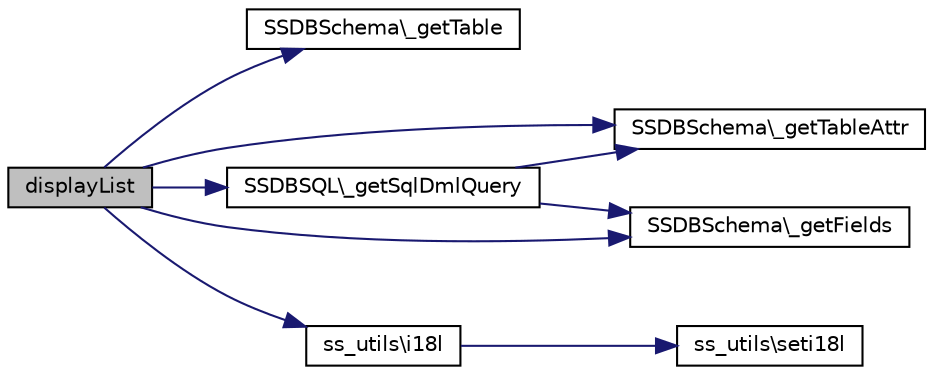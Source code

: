 digraph "displayList"
{
  edge [fontname="Helvetica",fontsize="10",labelfontname="Helvetica",labelfontsize="10"];
  node [fontname="Helvetica",fontsize="10",shape=record];
  rankdir="LR";
  Node1 [label="displayList",height=0.2,width=0.4,color="black", fillcolor="grey75", style="filled", fontcolor="black"];
  Node1 -> Node2 [color="midnightblue",fontsize="10",style="solid",fontname="Helvetica"];
  Node2 [label="SSDBSchema\\_getTable",height=0.2,width=0.4,color="black", fillcolor="white", style="filled",URL="$class_s_s_d_b_schema.html#a80e5da3cf00787232ca303bf2931ba81"];
  Node1 -> Node3 [color="midnightblue",fontsize="10",style="solid",fontname="Helvetica"];
  Node3 [label="SSDBSchema\\_getTableAttr",height=0.2,width=0.4,color="black", fillcolor="white", style="filled",URL="$class_s_s_d_b_schema.html#af64920244671f28b491228b5113809db"];
  Node1 -> Node4 [color="midnightblue",fontsize="10",style="solid",fontname="Helvetica"];
  Node4 [label="SSDBSQL\\_getSqlDmlQuery",height=0.2,width=0.4,color="black", fillcolor="white", style="filled",URL="$class_s_s_d_b_s_q_l.html#a9d13fcbb2215767813960ef3a39c133e",tooltip="SQL Select Query generieren. "];
  Node4 -> Node3 [color="midnightblue",fontsize="10",style="solid",fontname="Helvetica"];
  Node4 -> Node5 [color="midnightblue",fontsize="10",style="solid",fontname="Helvetica"];
  Node5 [label="SSDBSchema\\_getFields",height=0.2,width=0.4,color="black", fillcolor="white", style="filled",URL="$class_s_s_d_b_schema.html#a5009b71c2090dc1b0c5d2b84f8083bf6"];
  Node1 -> Node6 [color="midnightblue",fontsize="10",style="solid",fontname="Helvetica"];
  Node6 [label="ss_utils\\i18l",height=0.2,width=0.4,color="black", fillcolor="white", style="filled",URL="$classss__utils.html#a910d39f24032dc934968c84d2581458c"];
  Node6 -> Node7 [color="midnightblue",fontsize="10",style="solid",fontname="Helvetica"];
  Node7 [label="ss_utils\\seti18l",height=0.2,width=0.4,color="black", fillcolor="white", style="filled",URL="$classss__utils.html#a50f106600a25de036f9b6f0a89a198d5"];
  Node1 -> Node5 [color="midnightblue",fontsize="10",style="solid",fontname="Helvetica"];
}
